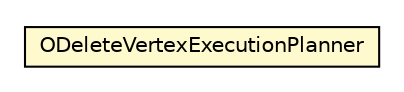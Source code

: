 #!/usr/local/bin/dot
#
# Class diagram 
# Generated by UMLGraph version R5_6-24-gf6e263 (http://www.umlgraph.org/)
#

digraph G {
	edge [fontname="Helvetica",fontsize=10,labelfontname="Helvetica",labelfontsize=10];
	node [fontname="Helvetica",fontsize=10,shape=plaintext];
	nodesep=0.25;
	ranksep=0.5;
	// com.orientechnologies.orient.core.sql.executor.ODeleteVertexExecutionPlanner
	c2699163 [label=<<table title="com.orientechnologies.orient.core.sql.executor.ODeleteVertexExecutionPlanner" border="0" cellborder="1" cellspacing="0" cellpadding="2" port="p" bgcolor="lemonChiffon" href="./ODeleteVertexExecutionPlanner.html">
		<tr><td><table border="0" cellspacing="0" cellpadding="1">
<tr><td align="center" balign="center"> ODeleteVertexExecutionPlanner </td></tr>
		</table></td></tr>
		</table>>, URL="./ODeleteVertexExecutionPlanner.html", fontname="Helvetica", fontcolor="black", fontsize=10.0];
}

